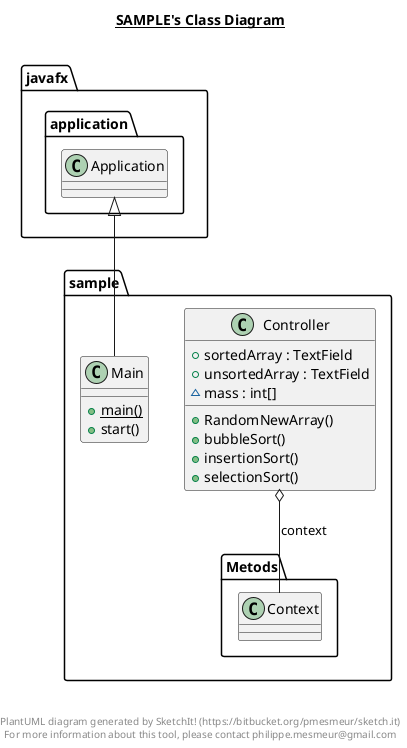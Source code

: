 @startuml

title __SAMPLE's Class Diagram__\n

  namespace sample {
    class sample.Controller {
        + sortedArray : TextField
        + unsortedArray : TextField
        ~ mass : int[]
        + RandomNewArray()
        + bubbleSort()
        + insertionSort()
        + selectionSort()
    }
  }
  

  namespace sample {
    class sample.Main {
        {static} + main()
        + start()
    }
  }
  

  sample.Controller o-- sample.Metods.Context : context
  sample.Main -up-|> javafx.application.Application


right footer


PlantUML diagram generated by SketchIt! (https://bitbucket.org/pmesmeur/sketch.it)
For more information about this tool, please contact philippe.mesmeur@gmail.com
endfooter

@enduml
